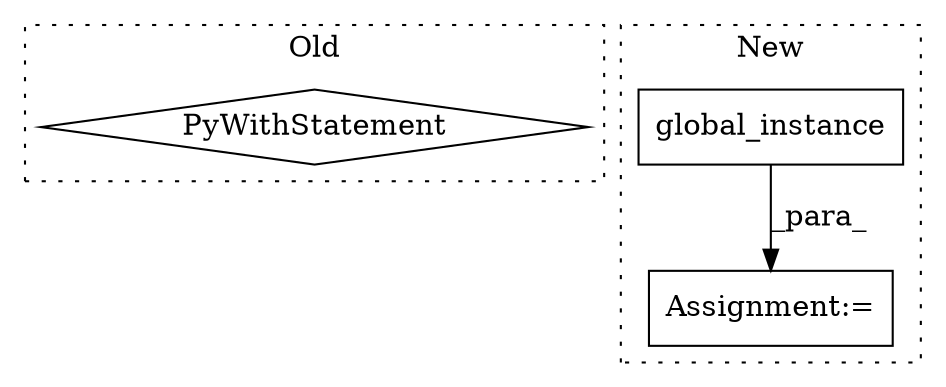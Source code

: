 digraph G {
subgraph cluster0 {
1 [label="PyWithStatement" a="104" s="2415,2457" l="10,2" shape="diamond"];
label = "Old";
style="dotted";
}
subgraph cluster1 {
2 [label="global_instance" a="32" s="2518" l="17" shape="box"];
3 [label="Assignment:=" a="7" s="2491" l="1" shape="box"];
label = "New";
style="dotted";
}
2 -> 3 [label="_para_"];
}